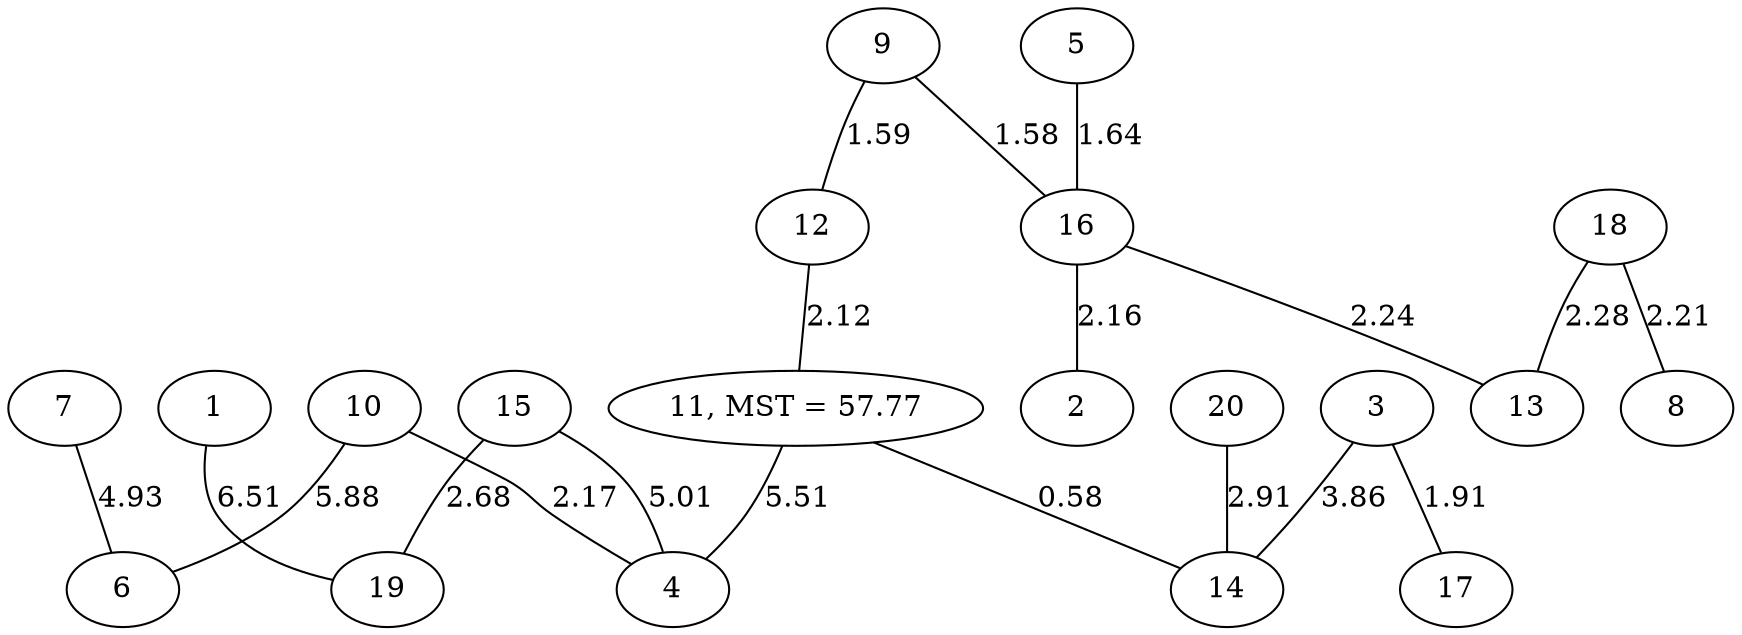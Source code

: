 graph prim_Erdos_Renyi{
11--4 [label=5.51]
12--11 [label=2.12]
11--14 [label=0.58]
3--17 [label=1.91]
3--14 [label=3.86]
18--13 [label=2.28]
5--16 [label=1.64]
20--14 [label=2.91]
10--4 [label=2.17]
9--12 [label=1.59]
15--19 [label=2.68]
9--16 [label=1.58]
16--13 [label=2.24]
16--2 [label=2.16]
7--6 [label=4.93]
10--6 [label=5.88]
15--4 [label=5.01]
1--19 [label=6.51]
18--8 [label=2.21]
11 [label="11, MST = 57.77"]
}
